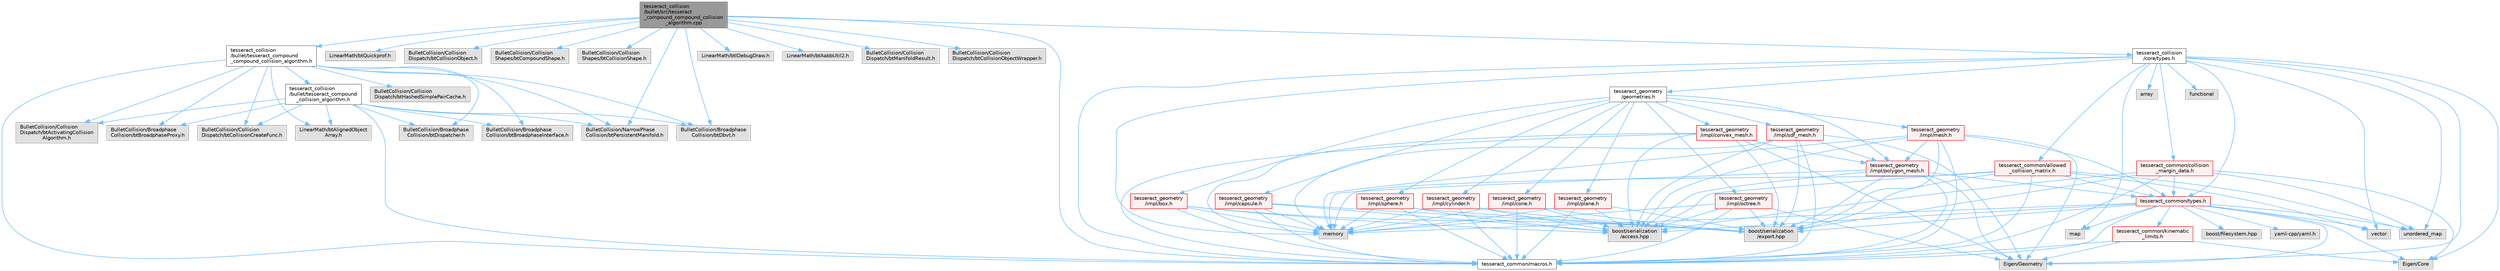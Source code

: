digraph "tesseract_collision/bullet/src/tesseract_compound_compound_collision_algorithm.cpp"
{
 // LATEX_PDF_SIZE
  bgcolor="transparent";
  edge [fontname=Helvetica,fontsize=10,labelfontname=Helvetica,labelfontsize=10];
  node [fontname=Helvetica,fontsize=10,shape=box,height=0.2,width=0.4];
  Node1 [label="tesseract_collision\l/bullet/src/tesseract\l_compound_compound_collision\l_algorithm.cpp",height=0.2,width=0.4,color="gray40", fillcolor="grey60", style="filled", fontcolor="black",tooltip=" "];
  Node1 -> Node2 [color="steelblue1",style="solid"];
  Node2 [label="tesseract_common/macros.h",height=0.2,width=0.4,color="grey40", fillcolor="white", style="filled",URL="$de/d3c/macros_8h.html",tooltip="Common Tesseract Macros."];
  Node1 -> Node3 [color="steelblue1",style="solid"];
  Node3 [label="LinearMath/btQuickprof.h",height=0.2,width=0.4,color="grey60", fillcolor="#E0E0E0", style="filled",tooltip=" "];
  Node1 -> Node4 [color="steelblue1",style="solid"];
  Node4 [label="BulletCollision/Collision\lDispatch/btCollisionObject.h",height=0.2,width=0.4,color="grey60", fillcolor="#E0E0E0", style="filled",tooltip=" "];
  Node1 -> Node5 [color="steelblue1",style="solid"];
  Node5 [label="BulletCollision/Collision\lShapes/btCompoundShape.h",height=0.2,width=0.4,color="grey60", fillcolor="#E0E0E0", style="filled",tooltip=" "];
  Node1 -> Node6 [color="steelblue1",style="solid"];
  Node6 [label="BulletCollision/Collision\lShapes/btCollisionShape.h",height=0.2,width=0.4,color="grey60", fillcolor="#E0E0E0", style="filled",tooltip=" "];
  Node1 -> Node7 [color="steelblue1",style="solid"];
  Node7 [label="BulletCollision/Broadphase\lCollision/btDbvt.h",height=0.2,width=0.4,color="grey60", fillcolor="#E0E0E0", style="filled",tooltip=" "];
  Node1 -> Node8 [color="steelblue1",style="solid"];
  Node8 [label="BulletCollision/NarrowPhase\lCollision/btPersistentManifold.h",height=0.2,width=0.4,color="grey60", fillcolor="#E0E0E0", style="filled",tooltip=" "];
  Node1 -> Node9 [color="steelblue1",style="solid"];
  Node9 [label="LinearMath/btIDebugDraw.h",height=0.2,width=0.4,color="grey60", fillcolor="#E0E0E0", style="filled",tooltip=" "];
  Node1 -> Node10 [color="steelblue1",style="solid"];
  Node10 [label="LinearMath/btAabbUtil2.h",height=0.2,width=0.4,color="grey60", fillcolor="#E0E0E0", style="filled",tooltip=" "];
  Node1 -> Node11 [color="steelblue1",style="solid"];
  Node11 [label="BulletCollision/Collision\lDispatch/btManifoldResult.h",height=0.2,width=0.4,color="grey60", fillcolor="#E0E0E0", style="filled",tooltip=" "];
  Node1 -> Node12 [color="steelblue1",style="solid"];
  Node12 [label="BulletCollision/Collision\lDispatch/btCollisionObjectWrapper.h",height=0.2,width=0.4,color="grey60", fillcolor="#E0E0E0", style="filled",tooltip=" "];
  Node1 -> Node13 [color="steelblue1",style="solid"];
  Node13 [label="tesseract_collision\l/bullet/tesseract_compound\l_compound_collision_algorithm.h",height=0.2,width=0.4,color="grey40", fillcolor="white", style="filled",URL="$d6/df8/tesseract__compound__compound__collision__algorithm_8h.html",tooltip=" "];
  Node13 -> Node2 [color="steelblue1",style="solid"];
  Node13 -> Node14 [color="steelblue1",style="solid"];
  Node14 [label="BulletCollision/Broadphase\lCollision/btDispatcher.h",height=0.2,width=0.4,color="grey60", fillcolor="#E0E0E0", style="filled",tooltip=" "];
  Node13 -> Node15 [color="steelblue1",style="solid"];
  Node15 [label="BulletCollision/Broadphase\lCollision/btBroadphaseInterface.h",height=0.2,width=0.4,color="grey60", fillcolor="#E0E0E0", style="filled",tooltip=" "];
  Node13 -> Node16 [color="steelblue1",style="solid"];
  Node16 [label="BulletCollision/Collision\lDispatch/btActivatingCollision\lAlgorithm.h",height=0.2,width=0.4,color="grey60", fillcolor="#E0E0E0", style="filled",tooltip=" "];
  Node13 -> Node8 [color="steelblue1",style="solid"];
  Node13 -> Node17 [color="steelblue1",style="solid"];
  Node17 [label="BulletCollision/Broadphase\lCollision/btBroadphaseProxy.h",height=0.2,width=0.4,color="grey60", fillcolor="#E0E0E0", style="filled",tooltip=" "];
  Node13 -> Node18 [color="steelblue1",style="solid"];
  Node18 [label="BulletCollision/Collision\lDispatch/btCollisionCreateFunc.h",height=0.2,width=0.4,color="grey60", fillcolor="#E0E0E0", style="filled",tooltip=" "];
  Node13 -> Node19 [color="steelblue1",style="solid"];
  Node19 [label="LinearMath/btAlignedObject\lArray.h",height=0.2,width=0.4,color="grey60", fillcolor="#E0E0E0", style="filled",tooltip=" "];
  Node13 -> Node7 [color="steelblue1",style="solid"];
  Node13 -> Node20 [color="steelblue1",style="solid"];
  Node20 [label="BulletCollision/Collision\lDispatch/btHashedSimplePairCache.h",height=0.2,width=0.4,color="grey60", fillcolor="#E0E0E0", style="filled",tooltip=" "];
  Node13 -> Node21 [color="steelblue1",style="solid"];
  Node21 [label="tesseract_collision\l/bullet/tesseract_compound\l_collision_algorithm.h",height=0.2,width=0.4,color="grey40", fillcolor="white", style="filled",URL="$d1/d14/tesseract__compound__collision__algorithm_8h.html",tooltip=" "];
  Node21 -> Node2 [color="steelblue1",style="solid"];
  Node21 -> Node14 [color="steelblue1",style="solid"];
  Node21 -> Node15 [color="steelblue1",style="solid"];
  Node21 -> Node16 [color="steelblue1",style="solid"];
  Node21 -> Node8 [color="steelblue1",style="solid"];
  Node21 -> Node17 [color="steelblue1",style="solid"];
  Node21 -> Node18 [color="steelblue1",style="solid"];
  Node21 -> Node19 [color="steelblue1",style="solid"];
  Node21 -> Node7 [color="steelblue1",style="solid"];
  Node1 -> Node22 [color="steelblue1",style="solid"];
  Node22 [label="tesseract_collision\l/core/types.h",height=0.2,width=0.4,color="grey40", fillcolor="white", style="filled",URL="$d3/db3/tesseract__collision_2core_2include_2tesseract__collision_2core_2types_8h.html",tooltip="Tesseracts Collision Common Types."];
  Node22 -> Node2 [color="steelblue1",style="solid"];
  Node22 -> Node23 [color="steelblue1",style="solid"];
  Node23 [label="Eigen/Core",height=0.2,width=0.4,color="grey60", fillcolor="#E0E0E0", style="filled",tooltip=" "];
  Node22 -> Node24 [color="steelblue1",style="solid"];
  Node24 [label="Eigen/Geometry",height=0.2,width=0.4,color="grey60", fillcolor="#E0E0E0", style="filled",tooltip=" "];
  Node22 -> Node25 [color="steelblue1",style="solid"];
  Node25 [label="vector",height=0.2,width=0.4,color="grey60", fillcolor="#E0E0E0", style="filled",tooltip=" "];
  Node22 -> Node26 [color="steelblue1",style="solid"];
  Node26 [label="memory",height=0.2,width=0.4,color="grey60", fillcolor="#E0E0E0", style="filled",tooltip=" "];
  Node22 -> Node27 [color="steelblue1",style="solid"];
  Node27 [label="map",height=0.2,width=0.4,color="grey60", fillcolor="#E0E0E0", style="filled",tooltip=" "];
  Node22 -> Node28 [color="steelblue1",style="solid"];
  Node28 [label="array",height=0.2,width=0.4,color="grey60", fillcolor="#E0E0E0", style="filled",tooltip=" "];
  Node22 -> Node29 [color="steelblue1",style="solid"];
  Node29 [label="unordered_map",height=0.2,width=0.4,color="grey60", fillcolor="#E0E0E0", style="filled",tooltip=" "];
  Node22 -> Node30 [color="steelblue1",style="solid"];
  Node30 [label="functional",height=0.2,width=0.4,color="grey60", fillcolor="#E0E0E0", style="filled",tooltip=" "];
  Node22 -> Node31 [color="steelblue1",style="solid"];
  Node31 [label="tesseract_geometry\l/geometries.h",height=0.2,width=0.4,color="grey40", fillcolor="white", style="filled",URL="$d4/ddb/geometries_8h.html",tooltip="Tesseract Geometries."];
  Node31 -> Node32 [color="steelblue1",style="solid"];
  Node32 [label="tesseract_geometry\l/impl/box.h",height=0.2,width=0.4,color="red", fillcolor="#FFF0F0", style="filled",URL="$df/d9e/tesseract__geometry_2include_2tesseract__geometry_2impl_2box_8h.html",tooltip="Tesseract Box Geometry."];
  Node32 -> Node2 [color="steelblue1",style="solid"];
  Node32 -> Node33 [color="steelblue1",style="solid"];
  Node33 [label="boost/serialization\l/access.hpp",height=0.2,width=0.4,color="grey60", fillcolor="#E0E0E0", style="filled",tooltip=" "];
  Node32 -> Node34 [color="steelblue1",style="solid"];
  Node34 [label="boost/serialization\l/export.hpp",height=0.2,width=0.4,color="grey60", fillcolor="#E0E0E0", style="filled",tooltip=" "];
  Node32 -> Node26 [color="steelblue1",style="solid"];
  Node31 -> Node38 [color="steelblue1",style="solid"];
  Node38 [label="tesseract_geometry\l/impl/capsule.h",height=0.2,width=0.4,color="red", fillcolor="#FFF0F0", style="filled",URL="$d8/d2b/tesseract__geometry_2include_2tesseract__geometry_2impl_2capsule_8h.html",tooltip="Tesseract Capsule Geometry."];
  Node38 -> Node2 [color="steelblue1",style="solid"];
  Node38 -> Node33 [color="steelblue1",style="solid"];
  Node38 -> Node34 [color="steelblue1",style="solid"];
  Node38 -> Node26 [color="steelblue1",style="solid"];
  Node31 -> Node39 [color="steelblue1",style="solid"];
  Node39 [label="tesseract_geometry\l/impl/cone.h",height=0.2,width=0.4,color="red", fillcolor="#FFF0F0", style="filled",URL="$dc/df2/tesseract__geometry_2include_2tesseract__geometry_2impl_2cone_8h.html",tooltip="Tesseract Cone Geometry."];
  Node39 -> Node2 [color="steelblue1",style="solid"];
  Node39 -> Node33 [color="steelblue1",style="solid"];
  Node39 -> Node34 [color="steelblue1",style="solid"];
  Node39 -> Node26 [color="steelblue1",style="solid"];
  Node31 -> Node40 [color="steelblue1",style="solid"];
  Node40 [label="tesseract_geometry\l/impl/convex_mesh.h",height=0.2,width=0.4,color="red", fillcolor="#FFF0F0", style="filled",URL="$de/dd2/tesseract__geometry_2include_2tesseract__geometry_2impl_2convex__mesh_8h.html",tooltip="Tesseract Convex Mesh Geometry."];
  Node40 -> Node2 [color="steelblue1",style="solid"];
  Node40 -> Node33 [color="steelblue1",style="solid"];
  Node40 -> Node34 [color="steelblue1",style="solid"];
  Node40 -> Node24 [color="steelblue1",style="solid"];
  Node40 -> Node26 [color="steelblue1",style="solid"];
  Node40 -> Node48 [color="steelblue1",style="solid"];
  Node48 [label="tesseract_geometry\l/impl/polygon_mesh.h",height=0.2,width=0.4,color="red", fillcolor="#FFF0F0", style="filled",URL="$d2/deb/polygon__mesh_8h.html",tooltip="Tesseract Polygon Mesh Geometry."];
  Node48 -> Node2 [color="steelblue1",style="solid"];
  Node48 -> Node33 [color="steelblue1",style="solid"];
  Node48 -> Node34 [color="steelblue1",style="solid"];
  Node48 -> Node24 [color="steelblue1",style="solid"];
  Node48 -> Node26 [color="steelblue1",style="solid"];
  Node48 -> Node43 [color="steelblue1",style="solid"];
  Node43 [label="tesseract_common/types.h",height=0.2,width=0.4,color="red", fillcolor="#FFF0F0", style="filled",URL="$dd/ddb/tesseract__common_2include_2tesseract__common_2types_8h.html",tooltip="Common Tesseract Types."];
  Node43 -> Node2 [color="steelblue1",style="solid"];
  Node43 -> Node33 [color="steelblue1",style="solid"];
  Node43 -> Node23 [color="steelblue1",style="solid"];
  Node43 -> Node24 [color="steelblue1",style="solid"];
  Node43 -> Node25 [color="steelblue1",style="solid"];
  Node43 -> Node26 [color="steelblue1",style="solid"];
  Node43 -> Node27 [color="steelblue1",style="solid"];
  Node43 -> Node29 [color="steelblue1",style="solid"];
  Node43 -> Node44 [color="steelblue1",style="solid"];
  Node44 [label="boost/filesystem.hpp",height=0.2,width=0.4,color="grey60", fillcolor="#E0E0E0", style="filled",tooltip=" "];
  Node43 -> Node45 [color="steelblue1",style="solid"];
  Node45 [label="yaml-cpp/yaml.h",height=0.2,width=0.4,color="grey60", fillcolor="#E0E0E0", style="filled",tooltip=" "];
  Node43 -> Node46 [color="steelblue1",style="solid"];
  Node46 [label="tesseract_common/kinematic\l_limits.h",height=0.2,width=0.4,color="red", fillcolor="#FFF0F0", style="filled",URL="$d9/dc2/kinematic__limits_8h.html",tooltip="Common Tesseract Kinematic Limits and Related Utility Functions."];
  Node46 -> Node2 [color="steelblue1",style="solid"];
  Node46 -> Node23 [color="steelblue1",style="solid"];
  Node46 -> Node24 [color="steelblue1",style="solid"];
  Node43 -> Node34 [color="steelblue1",style="solid"];
  Node31 -> Node59 [color="steelblue1",style="solid"];
  Node59 [label="tesseract_geometry\l/impl/cylinder.h",height=0.2,width=0.4,color="red", fillcolor="#FFF0F0", style="filled",URL="$d8/d3b/tesseract__geometry_2include_2tesseract__geometry_2impl_2cylinder_8h.html",tooltip="Tesseract Cylinder Geometry."];
  Node59 -> Node2 [color="steelblue1",style="solid"];
  Node59 -> Node33 [color="steelblue1",style="solid"];
  Node59 -> Node34 [color="steelblue1",style="solid"];
  Node59 -> Node26 [color="steelblue1",style="solid"];
  Node31 -> Node60 [color="steelblue1",style="solid"];
  Node60 [label="tesseract_geometry\l/impl/mesh.h",height=0.2,width=0.4,color="red", fillcolor="#FFF0F0", style="filled",URL="$d5/d93/tesseract__geometry_2include_2tesseract__geometry_2impl_2mesh_8h.html",tooltip="Tesseract Mesh Geometry."];
  Node60 -> Node2 [color="steelblue1",style="solid"];
  Node60 -> Node33 [color="steelblue1",style="solid"];
  Node60 -> Node34 [color="steelblue1",style="solid"];
  Node60 -> Node24 [color="steelblue1",style="solid"];
  Node60 -> Node26 [color="steelblue1",style="solid"];
  Node60 -> Node43 [color="steelblue1",style="solid"];
  Node60 -> Node48 [color="steelblue1",style="solid"];
  Node31 -> Node61 [color="steelblue1",style="solid"];
  Node61 [label="tesseract_geometry\l/impl/octree.h",height=0.2,width=0.4,color="red", fillcolor="#FFF0F0", style="filled",URL="$df/d5e/tesseract__geometry_2include_2tesseract__geometry_2impl_2octree_8h.html",tooltip="Tesseract Octree Geometry."];
  Node61 -> Node2 [color="steelblue1",style="solid"];
  Node61 -> Node33 [color="steelblue1",style="solid"];
  Node61 -> Node34 [color="steelblue1",style="solid"];
  Node61 -> Node24 [color="steelblue1",style="solid"];
  Node61 -> Node26 [color="steelblue1",style="solid"];
  Node31 -> Node63 [color="steelblue1",style="solid"];
  Node63 [label="tesseract_geometry\l/impl/plane.h",height=0.2,width=0.4,color="red", fillcolor="#FFF0F0", style="filled",URL="$db/d8b/plane_8h.html",tooltip="Tesseract Plane Geometry."];
  Node63 -> Node2 [color="steelblue1",style="solid"];
  Node63 -> Node33 [color="steelblue1",style="solid"];
  Node63 -> Node34 [color="steelblue1",style="solid"];
  Node63 -> Node26 [color="steelblue1",style="solid"];
  Node31 -> Node48 [color="steelblue1",style="solid"];
  Node31 -> Node64 [color="steelblue1",style="solid"];
  Node64 [label="tesseract_geometry\l/impl/sdf_mesh.h",height=0.2,width=0.4,color="red", fillcolor="#FFF0F0", style="filled",URL="$d2/d17/tesseract__geometry_2include_2tesseract__geometry_2impl_2sdf__mesh_8h.html",tooltip="Tesseract SDF Mesh Geometry."];
  Node64 -> Node2 [color="steelblue1",style="solid"];
  Node64 -> Node33 [color="steelblue1",style="solid"];
  Node64 -> Node34 [color="steelblue1",style="solid"];
  Node64 -> Node24 [color="steelblue1",style="solid"];
  Node64 -> Node26 [color="steelblue1",style="solid"];
  Node64 -> Node48 [color="steelblue1",style="solid"];
  Node31 -> Node65 [color="steelblue1",style="solid"];
  Node65 [label="tesseract_geometry\l/impl/sphere.h",height=0.2,width=0.4,color="red", fillcolor="#FFF0F0", style="filled",URL="$d8/db6/tesseract__geometry_2include_2tesseract__geometry_2impl_2sphere_8h.html",tooltip="Tesseract Sphere Geometry."];
  Node65 -> Node2 [color="steelblue1",style="solid"];
  Node65 -> Node33 [color="steelblue1",style="solid"];
  Node65 -> Node34 [color="steelblue1",style="solid"];
  Node65 -> Node26 [color="steelblue1",style="solid"];
  Node22 -> Node43 [color="steelblue1",style="solid"];
  Node22 -> Node66 [color="steelblue1",style="solid"];
  Node66 [label="tesseract_common/collision\l_margin_data.h",height=0.2,width=0.4,color="red", fillcolor="#FFF0F0", style="filled",URL="$d4/da8/collision__margin__data_8h.html",tooltip="This is used to store collision margin information."];
  Node66 -> Node2 [color="steelblue1",style="solid"];
  Node66 -> Node33 [color="steelblue1",style="solid"];
  Node66 -> Node23 [color="steelblue1",style="solid"];
  Node66 -> Node29 [color="steelblue1",style="solid"];
  Node66 -> Node43 [color="steelblue1",style="solid"];
  Node66 -> Node34 [color="steelblue1",style="solid"];
  Node22 -> Node73 [color="steelblue1",style="solid"];
  Node73 [label="tesseract_common/allowed\l_collision_matrix.h",height=0.2,width=0.4,color="red", fillcolor="#FFF0F0", style="filled",URL="$d2/d01/allowed__collision__matrix_8h.html",tooltip=" "];
  Node73 -> Node2 [color="steelblue1",style="solid"];
  Node73 -> Node33 [color="steelblue1",style="solid"];
  Node73 -> Node25 [color="steelblue1",style="solid"];
  Node73 -> Node26 [color="steelblue1",style="solid"];
  Node73 -> Node29 [color="steelblue1",style="solid"];
  Node73 -> Node43 [color="steelblue1",style="solid"];
  Node73 -> Node34 [color="steelblue1",style="solid"];
}

